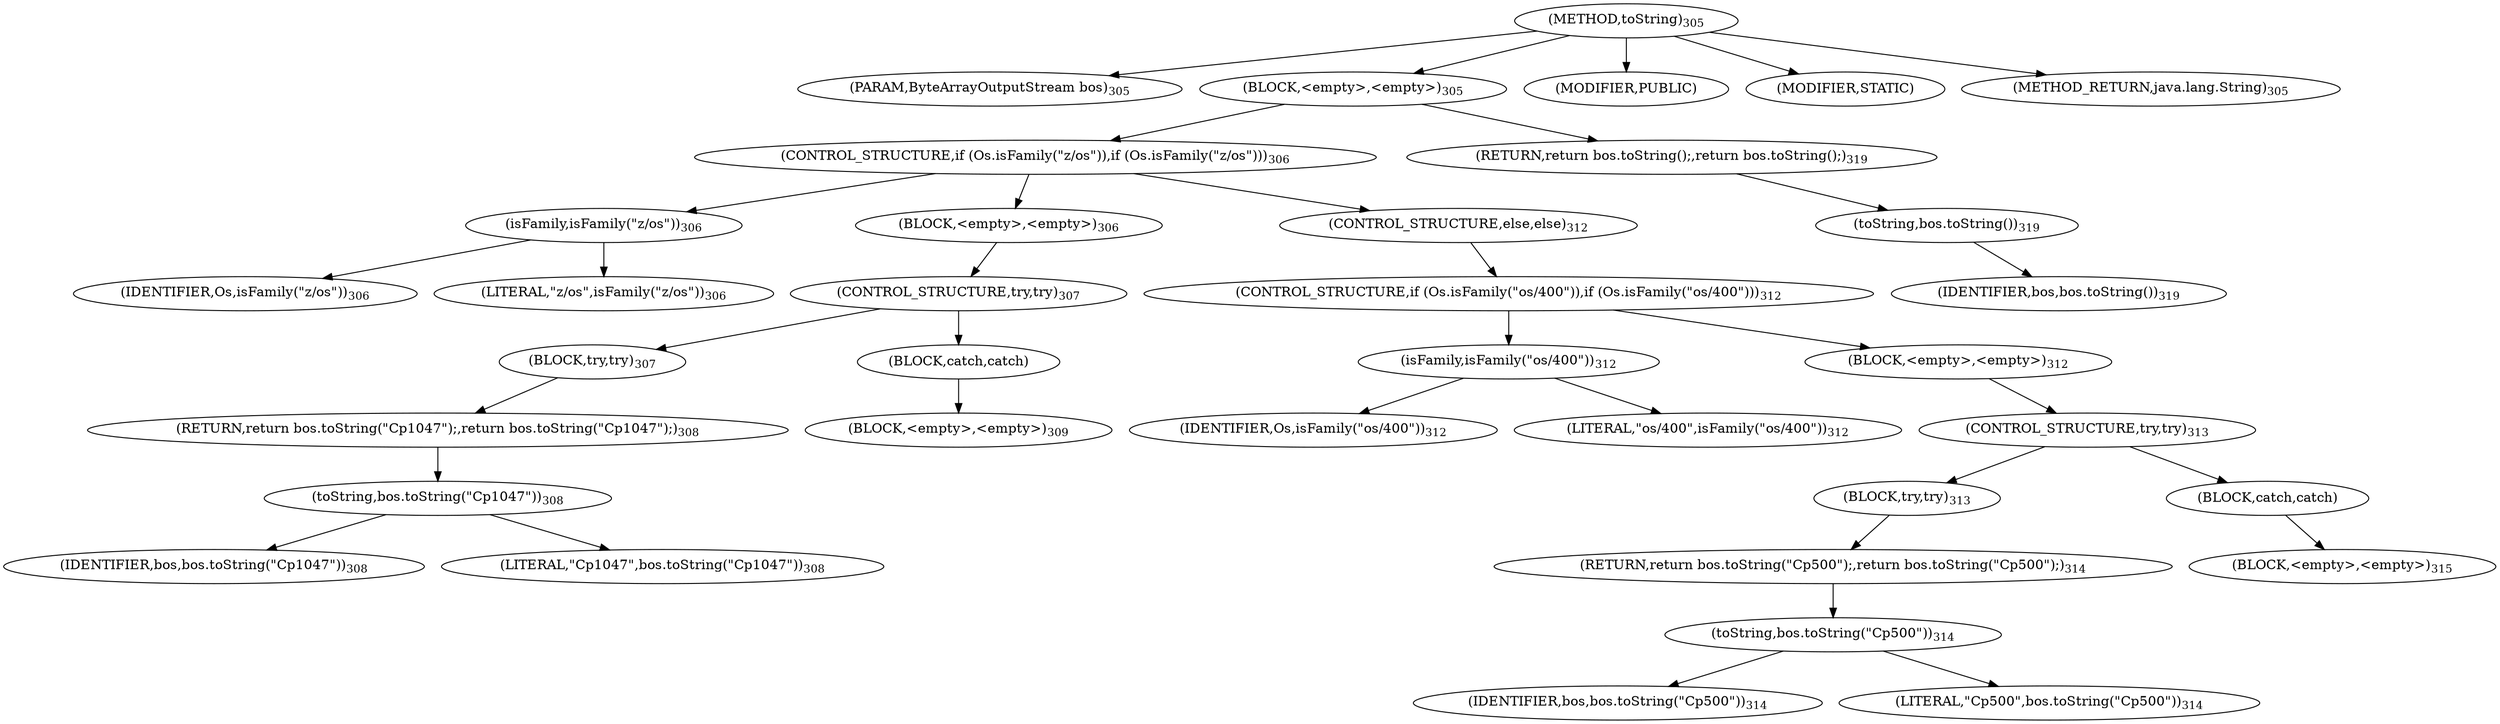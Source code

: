 digraph "toString" {  
"631" [label = <(METHOD,toString)<SUB>305</SUB>> ]
"632" [label = <(PARAM,ByteArrayOutputStream bos)<SUB>305</SUB>> ]
"633" [label = <(BLOCK,&lt;empty&gt;,&lt;empty&gt;)<SUB>305</SUB>> ]
"634" [label = <(CONTROL_STRUCTURE,if (Os.isFamily(&quot;z/os&quot;)),if (Os.isFamily(&quot;z/os&quot;)))<SUB>306</SUB>> ]
"635" [label = <(isFamily,isFamily(&quot;z/os&quot;))<SUB>306</SUB>> ]
"636" [label = <(IDENTIFIER,Os,isFamily(&quot;z/os&quot;))<SUB>306</SUB>> ]
"637" [label = <(LITERAL,&quot;z/os&quot;,isFamily(&quot;z/os&quot;))<SUB>306</SUB>> ]
"638" [label = <(BLOCK,&lt;empty&gt;,&lt;empty&gt;)<SUB>306</SUB>> ]
"639" [label = <(CONTROL_STRUCTURE,try,try)<SUB>307</SUB>> ]
"640" [label = <(BLOCK,try,try)<SUB>307</SUB>> ]
"641" [label = <(RETURN,return bos.toString(&quot;Cp1047&quot;);,return bos.toString(&quot;Cp1047&quot;);)<SUB>308</SUB>> ]
"642" [label = <(toString,bos.toString(&quot;Cp1047&quot;))<SUB>308</SUB>> ]
"643" [label = <(IDENTIFIER,bos,bos.toString(&quot;Cp1047&quot;))<SUB>308</SUB>> ]
"644" [label = <(LITERAL,&quot;Cp1047&quot;,bos.toString(&quot;Cp1047&quot;))<SUB>308</SUB>> ]
"645" [label = <(BLOCK,catch,catch)> ]
"646" [label = <(BLOCK,&lt;empty&gt;,&lt;empty&gt;)<SUB>309</SUB>> ]
"647" [label = <(CONTROL_STRUCTURE,else,else)<SUB>312</SUB>> ]
"648" [label = <(CONTROL_STRUCTURE,if (Os.isFamily(&quot;os/400&quot;)),if (Os.isFamily(&quot;os/400&quot;)))<SUB>312</SUB>> ]
"649" [label = <(isFamily,isFamily(&quot;os/400&quot;))<SUB>312</SUB>> ]
"650" [label = <(IDENTIFIER,Os,isFamily(&quot;os/400&quot;))<SUB>312</SUB>> ]
"651" [label = <(LITERAL,&quot;os/400&quot;,isFamily(&quot;os/400&quot;))<SUB>312</SUB>> ]
"652" [label = <(BLOCK,&lt;empty&gt;,&lt;empty&gt;)<SUB>312</SUB>> ]
"653" [label = <(CONTROL_STRUCTURE,try,try)<SUB>313</SUB>> ]
"654" [label = <(BLOCK,try,try)<SUB>313</SUB>> ]
"655" [label = <(RETURN,return bos.toString(&quot;Cp500&quot;);,return bos.toString(&quot;Cp500&quot;);)<SUB>314</SUB>> ]
"656" [label = <(toString,bos.toString(&quot;Cp500&quot;))<SUB>314</SUB>> ]
"657" [label = <(IDENTIFIER,bos,bos.toString(&quot;Cp500&quot;))<SUB>314</SUB>> ]
"658" [label = <(LITERAL,&quot;Cp500&quot;,bos.toString(&quot;Cp500&quot;))<SUB>314</SUB>> ]
"659" [label = <(BLOCK,catch,catch)> ]
"660" [label = <(BLOCK,&lt;empty&gt;,&lt;empty&gt;)<SUB>315</SUB>> ]
"661" [label = <(RETURN,return bos.toString();,return bos.toString();)<SUB>319</SUB>> ]
"662" [label = <(toString,bos.toString())<SUB>319</SUB>> ]
"663" [label = <(IDENTIFIER,bos,bos.toString())<SUB>319</SUB>> ]
"664" [label = <(MODIFIER,PUBLIC)> ]
"665" [label = <(MODIFIER,STATIC)> ]
"666" [label = <(METHOD_RETURN,java.lang.String)<SUB>305</SUB>> ]
  "631" -> "632" 
  "631" -> "633" 
  "631" -> "664" 
  "631" -> "665" 
  "631" -> "666" 
  "633" -> "634" 
  "633" -> "661" 
  "634" -> "635" 
  "634" -> "638" 
  "634" -> "647" 
  "635" -> "636" 
  "635" -> "637" 
  "638" -> "639" 
  "639" -> "640" 
  "639" -> "645" 
  "640" -> "641" 
  "641" -> "642" 
  "642" -> "643" 
  "642" -> "644" 
  "645" -> "646" 
  "647" -> "648" 
  "648" -> "649" 
  "648" -> "652" 
  "649" -> "650" 
  "649" -> "651" 
  "652" -> "653" 
  "653" -> "654" 
  "653" -> "659" 
  "654" -> "655" 
  "655" -> "656" 
  "656" -> "657" 
  "656" -> "658" 
  "659" -> "660" 
  "661" -> "662" 
  "662" -> "663" 
}
